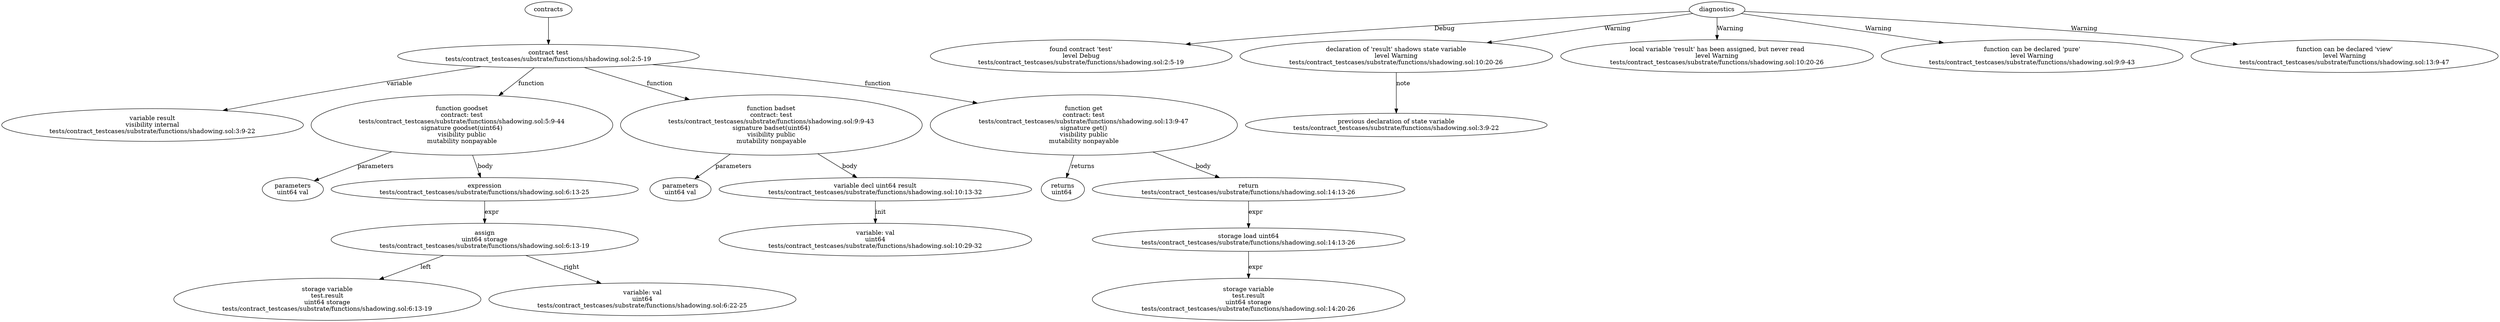 strict digraph "tests/contract_testcases/substrate/functions/shadowing.sol" {
	contract [label="contract test\ntests/contract_testcases/substrate/functions/shadowing.sol:2:5-19"]
	var [label="variable result\nvisibility internal\ntests/contract_testcases/substrate/functions/shadowing.sol:3:9-22"]
	goodset [label="function goodset\ncontract: test\ntests/contract_testcases/substrate/functions/shadowing.sol:5:9-44\nsignature goodset(uint64)\nvisibility public\nmutability nonpayable"]
	parameters [label="parameters\nuint64 val"]
	expr [label="expression\ntests/contract_testcases/substrate/functions/shadowing.sol:6:13-25"]
	assign [label="assign\nuint64 storage\ntests/contract_testcases/substrate/functions/shadowing.sol:6:13-19"]
	storage_var [label="storage variable\ntest.result\nuint64 storage\ntests/contract_testcases/substrate/functions/shadowing.sol:6:13-19"]
	variable [label="variable: val\nuint64\ntests/contract_testcases/substrate/functions/shadowing.sol:6:22-25"]
	badset [label="function badset\ncontract: test\ntests/contract_testcases/substrate/functions/shadowing.sol:9:9-43\nsignature badset(uint64)\nvisibility public\nmutability nonpayable"]
	parameters_10 [label="parameters\nuint64 val"]
	var_decl [label="variable decl uint64 result\ntests/contract_testcases/substrate/functions/shadowing.sol:10:13-32"]
	variable_12 [label="variable: val\nuint64\ntests/contract_testcases/substrate/functions/shadowing.sol:10:29-32"]
	get [label="function get\ncontract: test\ntests/contract_testcases/substrate/functions/shadowing.sol:13:9-47\nsignature get()\nvisibility public\nmutability nonpayable"]
	returns [label="returns\nuint64 "]
	return [label="return\ntests/contract_testcases/substrate/functions/shadowing.sol:14:13-26"]
	storage_load [label="storage load uint64\ntests/contract_testcases/substrate/functions/shadowing.sol:14:13-26"]
	storage_var_17 [label="storage variable\ntest.result\nuint64 storage\ntests/contract_testcases/substrate/functions/shadowing.sol:14:20-26"]
	diagnostic [label="found contract 'test'\nlevel Debug\ntests/contract_testcases/substrate/functions/shadowing.sol:2:5-19"]
	diagnostic_20 [label="declaration of 'result' shadows state variable\nlevel Warning\ntests/contract_testcases/substrate/functions/shadowing.sol:10:20-26"]
	note [label="previous declaration of state variable\ntests/contract_testcases/substrate/functions/shadowing.sol:3:9-22"]
	diagnostic_22 [label="local variable 'result' has been assigned, but never read\nlevel Warning\ntests/contract_testcases/substrate/functions/shadowing.sol:10:20-26"]
	diagnostic_23 [label="function can be declared 'pure'\nlevel Warning\ntests/contract_testcases/substrate/functions/shadowing.sol:9:9-43"]
	diagnostic_24 [label="function can be declared 'view'\nlevel Warning\ntests/contract_testcases/substrate/functions/shadowing.sol:13:9-47"]
	contracts -> contract
	contract -> var [label="variable"]
	contract -> goodset [label="function"]
	goodset -> parameters [label="parameters"]
	goodset -> expr [label="body"]
	expr -> assign [label="expr"]
	assign -> storage_var [label="left"]
	assign -> variable [label="right"]
	contract -> badset [label="function"]
	badset -> parameters_10 [label="parameters"]
	badset -> var_decl [label="body"]
	var_decl -> variable_12 [label="init"]
	contract -> get [label="function"]
	get -> returns [label="returns"]
	get -> return [label="body"]
	return -> storage_load [label="expr"]
	storage_load -> storage_var_17 [label="expr"]
	diagnostics -> diagnostic [label="Debug"]
	diagnostics -> diagnostic_20 [label="Warning"]
	diagnostic_20 -> note [label="note"]
	diagnostics -> diagnostic_22 [label="Warning"]
	diagnostics -> diagnostic_23 [label="Warning"]
	diagnostics -> diagnostic_24 [label="Warning"]
}
